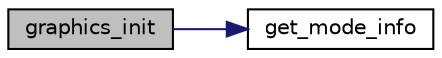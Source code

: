 digraph "graphics_init"
{
 // LATEX_PDF_SIZE
  edge [fontname="Helvetica",fontsize="10",labelfontname="Helvetica",labelfontsize="10"];
  node [fontname="Helvetica",fontsize="10",shape=record];
  rankdir="LR";
  Node1 [label="graphics_init",height=0.2,width=0.4,color="black", fillcolor="grey75", style="filled", fontcolor="black",tooltip="Initializes the video module in mode 0x115 using a linear frame buffer, and maps VRAM to the process'..."];
  Node1 -> Node2 [color="midnightblue",fontsize="10",style="solid",fontname="Helvetica"];
  Node2 [label="get_mode_info",height=0.2,width=0.4,color="black", fillcolor="white", style="filled",URL="$vbe__funcs_8c.html#a8b051afe89cc2c92d9d711e85a91def4",tooltip="Gets the information of a mode, and stores said information in the vbe_mode_info_t struct."];
}
